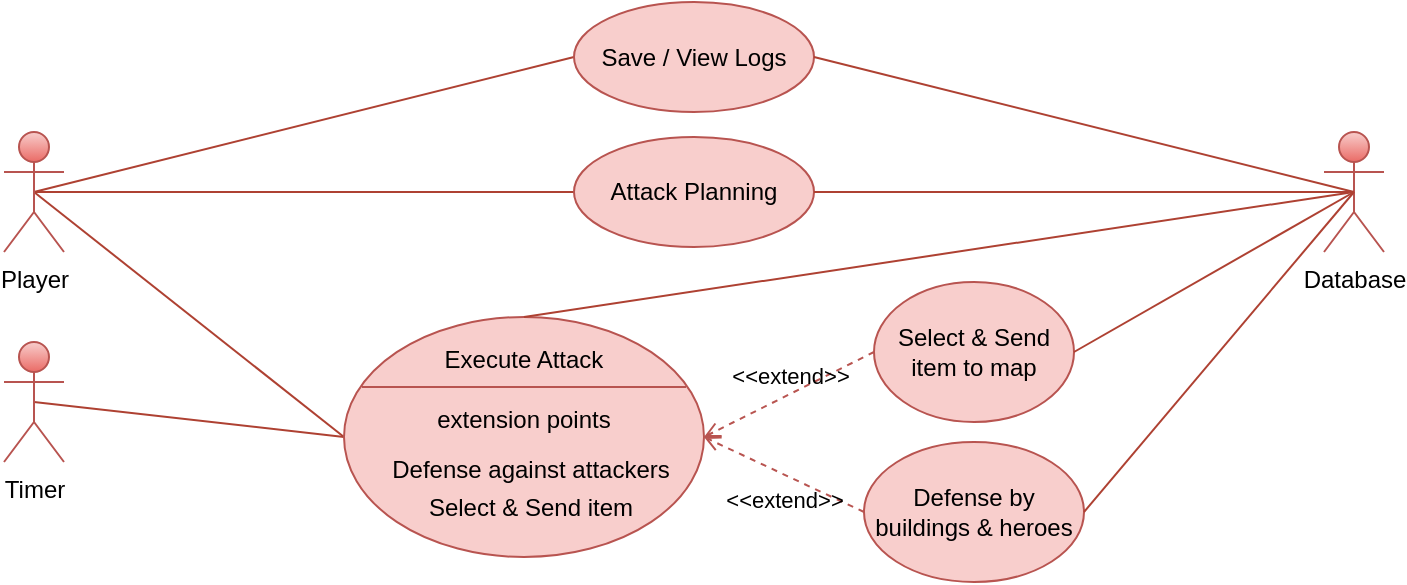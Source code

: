 <mxfile version="24.7.17">
  <diagram name="Page-1" id="kYyko2OoJpTuPrdH3POX">
    <mxGraphModel dx="896" dy="490" grid="1" gridSize="10" guides="1" tooltips="1" connect="1" arrows="1" fold="1" page="1" pageScale="1" pageWidth="850" pageHeight="1100" math="0" shadow="0">
      <root>
        <mxCell id="0" />
        <mxCell id="1" parent="0" />
        <mxCell id="tdshcC6il_zB6_OQzxyh-19" style="edgeStyle=none;rounded=0;orthogonalLoop=1;jettySize=auto;html=1;exitX=0.5;exitY=0.5;exitDx=0;exitDy=0;exitPerimeter=0;entryX=0;entryY=0.5;entryDx=0;entryDy=0;endArrow=none;endFill=0;fillColor=#fad9d5;strokeColor=#ae4132;" edge="1" parent="1" source="CteZUeksScJLb1L3Enkv-3" target="tdshcC6il_zB6_OQzxyh-5">
          <mxGeometry relative="1" as="geometry" />
        </mxCell>
        <mxCell id="tdshcC6il_zB6_OQzxyh-20" style="edgeStyle=none;rounded=0;orthogonalLoop=1;jettySize=auto;html=1;exitX=0.5;exitY=0.5;exitDx=0;exitDy=0;exitPerimeter=0;entryX=0;entryY=0.5;entryDx=0;entryDy=0;endArrow=none;endFill=0;fillColor=#fad9d5;strokeColor=#ae4132;" edge="1" parent="1" source="CteZUeksScJLb1L3Enkv-3" target="tdshcC6il_zB6_OQzxyh-3">
          <mxGeometry relative="1" as="geometry" />
        </mxCell>
        <mxCell id="tdshcC6il_zB6_OQzxyh-21" style="edgeStyle=none;rounded=0;orthogonalLoop=1;jettySize=auto;html=1;exitX=0.5;exitY=0.5;exitDx=0;exitDy=0;exitPerimeter=0;entryX=0;entryY=0.5;entryDx=0;entryDy=0;endArrow=none;endFill=0;fillColor=#fad9d5;strokeColor=#ae4132;" edge="1" parent="1" source="CteZUeksScJLb1L3Enkv-3" target="tdshcC6il_zB6_OQzxyh-11">
          <mxGeometry relative="1" as="geometry" />
        </mxCell>
        <mxCell id="CteZUeksScJLb1L3Enkv-3" value="Player" style="shape=umlActor;verticalLabelPosition=bottom;verticalAlign=top;html=1;fillColor=#f8cecc;strokeColor=#b85450;gradientColor=#ea6b66;labelBackgroundColor=none;" parent="1" vertex="1">
          <mxGeometry x="80" y="295" width="30" height="60" as="geometry" />
        </mxCell>
        <mxCell id="CteZUeksScJLb1L3Enkv-16" value="Database" style="shape=umlActor;verticalLabelPosition=bottom;verticalAlign=top;html=1;fillColor=#f8cecc;strokeColor=#b85450;gradientColor=#ea6b66;labelBackgroundColor=none;" parent="1" vertex="1">
          <mxGeometry x="740" y="295" width="30" height="60" as="geometry" />
        </mxCell>
        <mxCell id="tdshcC6il_zB6_OQzxyh-3" value="Attack Planning" style="ellipse;whiteSpace=wrap;html=1;fillColor=#f8cecc;strokeColor=#b85450;" vertex="1" parent="1">
          <mxGeometry x="365" y="297.5" width="120" height="55" as="geometry" />
        </mxCell>
        <mxCell id="tdshcC6il_zB6_OQzxyh-5" value="Save / View&amp;nbsp;&lt;span style=&quot;background-color: initial;&quot;&gt;Logs&lt;/span&gt;" style="ellipse;whiteSpace=wrap;html=1;fillColor=#f8cecc;strokeColor=#b85450;" vertex="1" parent="1">
          <mxGeometry x="365" y="230" width="120" height="55" as="geometry" />
        </mxCell>
        <mxCell id="tdshcC6il_zB6_OQzxyh-22" style="edgeStyle=none;rounded=0;orthogonalLoop=1;jettySize=auto;html=1;exitX=0.5;exitY=0.5;exitDx=0;exitDy=0;exitPerimeter=0;entryX=0;entryY=0.5;entryDx=0;entryDy=0;endArrow=none;endFill=0;fillColor=#fad9d5;strokeColor=#ae4132;" edge="1" parent="1" source="tdshcC6il_zB6_OQzxyh-6" target="tdshcC6il_zB6_OQzxyh-11">
          <mxGeometry relative="1" as="geometry" />
        </mxCell>
        <mxCell id="tdshcC6il_zB6_OQzxyh-6" value="Timer" style="shape=umlActor;verticalLabelPosition=bottom;verticalAlign=top;html=1;fillColor=#f8cecc;strokeColor=#b85450;gradientColor=#ea6b66;labelBackgroundColor=none;" vertex="1" parent="1">
          <mxGeometry x="80" y="400" width="30" height="60" as="geometry" />
        </mxCell>
        <mxCell id="tdshcC6il_zB6_OQzxyh-8" value="Defense by buildings &amp;amp; heroes" style="ellipse;whiteSpace=wrap;html=1;fillColor=#f8cecc;strokeColor=#b85450;" vertex="1" parent="1">
          <mxGeometry x="510" y="450" width="110" height="70" as="geometry" />
        </mxCell>
        <mxCell id="tdshcC6il_zB6_OQzxyh-10" value="&amp;lt;&amp;lt;extend&amp;gt;&amp;gt;" style="html=1;verticalAlign=top;labelBackgroundColor=none;endArrow=open;endFill=0;dashed=1;rounded=0;exitX=0;exitY=0.5;exitDx=0;exitDy=0;entryX=1;entryY=0.5;entryDx=0;entryDy=0;labelPosition=center;verticalLabelPosition=bottom;align=center;fillColor=#f8cecc;strokeColor=#b85450;" edge="1" parent="1" source="tdshcC6il_zB6_OQzxyh-8" target="tdshcC6il_zB6_OQzxyh-11">
          <mxGeometry width="160" relative="1" as="geometry">
            <mxPoint x="660" y="477.5" as="sourcePoint" />
            <mxPoint x="820" y="477.5" as="targetPoint" />
          </mxGeometry>
        </mxCell>
        <mxCell id="tdshcC6il_zB6_OQzxyh-11" value="" style="shape=ellipse;container=1;horizontal=1;horizontalStack=0;resizeParent=1;resizeParentMax=0;resizeLast=0;html=1;dashed=0;collapsible=0;fillColor=#f8cecc;strokeColor=#b85450;" vertex="1" parent="1">
          <mxGeometry x="250" y="387.5" width="180" height="120" as="geometry" />
        </mxCell>
        <mxCell id="tdshcC6il_zB6_OQzxyh-12" value="Execute Attack" style="html=1;align=center;verticalAlign=bottom;rotatable=0;whiteSpace=wrap;fillColor=none;strokeColor=none;" vertex="1" parent="tdshcC6il_zB6_OQzxyh-11">
          <mxGeometry width="180" height="30" as="geometry" />
        </mxCell>
        <mxCell id="tdshcC6il_zB6_OQzxyh-13" value="" style="line;strokeWidth=1;fillColor=#f8cecc;rotatable=0;labelPosition=right;points=[];portConstraint=eastwest;dashed=0;resizeWidth=1;strokeColor=#b85450;" vertex="1" parent="tdshcC6il_zB6_OQzxyh-11">
          <mxGeometry x="9" y="30" width="162" height="10" as="geometry" />
        </mxCell>
        <mxCell id="tdshcC6il_zB6_OQzxyh-14" value="extension points" style="text;html=1;align=center;verticalAlign=bottom;rotatable=0;fillColor=none;whiteSpace=wrap;" vertex="1" parent="tdshcC6il_zB6_OQzxyh-11">
          <mxGeometry y="30" width="180" height="30" as="geometry" />
        </mxCell>
        <mxCell id="tdshcC6il_zB6_OQzxyh-15" value="&lt;div&gt;Defense against attackers&lt;/div&gt;&lt;div style=&quot;font-size: 4px;&quot;&gt;&lt;br&gt;&lt;/div&gt;&lt;div&gt;&lt;span style=&quot;background-color: initial;&quot;&gt;Select &amp;amp; Send&lt;/span&gt;&amp;nbsp;item&lt;br&gt;&lt;/div&gt;" style="text;html=1;align=center;verticalAlign=middle;rotatable=0;spacingLeft=25;fillColor=none;whiteSpace=wrap;" vertex="1" parent="tdshcC6il_zB6_OQzxyh-11">
          <mxGeometry x="-9" y="70" width="180" height="30" as="geometry" />
        </mxCell>
        <mxCell id="tdshcC6il_zB6_OQzxyh-16" value="Select &amp;amp; Send item to map" style="ellipse;whiteSpace=wrap;html=1;fillColor=#f8cecc;strokeColor=#b85450;" vertex="1" parent="1">
          <mxGeometry x="515" y="370" width="100" height="70" as="geometry" />
        </mxCell>
        <mxCell id="tdshcC6il_zB6_OQzxyh-17" value="&amp;lt;&amp;lt;extend&amp;gt;&amp;gt;" style="html=1;verticalAlign=bottom;labelBackgroundColor=none;endArrow=open;endFill=0;dashed=1;rounded=0;entryX=1;entryY=0.5;entryDx=0;entryDy=0;labelPosition=center;verticalLabelPosition=top;align=center;exitX=0;exitY=0.5;exitDx=0;exitDy=0;fillColor=#f8cecc;strokeColor=#b85450;" edge="1" parent="1" source="tdshcC6il_zB6_OQzxyh-16" target="tdshcC6il_zB6_OQzxyh-11">
          <mxGeometry x="-0.0" width="160" relative="1" as="geometry">
            <mxPoint x="590" y="587.5" as="sourcePoint" />
            <mxPoint x="630" y="517.5" as="targetPoint" />
            <mxPoint as="offset" />
          </mxGeometry>
        </mxCell>
        <mxCell id="tdshcC6il_zB6_OQzxyh-23" style="edgeStyle=none;rounded=0;orthogonalLoop=1;jettySize=auto;html=1;exitX=1;exitY=0.5;exitDx=0;exitDy=0;entryX=0.5;entryY=0.5;entryDx=0;entryDy=0;entryPerimeter=0;endArrow=none;endFill=0;fillColor=#fad9d5;strokeColor=#ae4132;" edge="1" parent="1" source="tdshcC6il_zB6_OQzxyh-5" target="CteZUeksScJLb1L3Enkv-16">
          <mxGeometry relative="1" as="geometry" />
        </mxCell>
        <mxCell id="tdshcC6il_zB6_OQzxyh-24" style="edgeStyle=none;rounded=0;orthogonalLoop=1;jettySize=auto;html=1;exitX=1;exitY=0.5;exitDx=0;exitDy=0;entryX=0.5;entryY=0.5;entryDx=0;entryDy=0;entryPerimeter=0;endArrow=none;endFill=0;fillColor=#fad9d5;strokeColor=#ae4132;" edge="1" parent="1" source="tdshcC6il_zB6_OQzxyh-3" target="CteZUeksScJLb1L3Enkv-16">
          <mxGeometry relative="1" as="geometry" />
        </mxCell>
        <mxCell id="tdshcC6il_zB6_OQzxyh-25" style="edgeStyle=none;rounded=0;orthogonalLoop=1;jettySize=auto;html=1;entryX=0.5;entryY=0.5;entryDx=0;entryDy=0;entryPerimeter=0;endArrow=none;endFill=0;fillColor=#fad9d5;strokeColor=#ae4132;exitX=0.5;exitY=0;exitDx=0;exitDy=0;" edge="1" parent="1" source="tdshcC6il_zB6_OQzxyh-11" target="CteZUeksScJLb1L3Enkv-16">
          <mxGeometry relative="1" as="geometry">
            <mxPoint x="750" y="320" as="targetPoint" />
            <mxPoint x="460" y="380" as="sourcePoint" />
          </mxGeometry>
        </mxCell>
        <mxCell id="tdshcC6il_zB6_OQzxyh-26" style="edgeStyle=none;rounded=0;orthogonalLoop=1;jettySize=auto;html=1;exitX=1;exitY=0.5;exitDx=0;exitDy=0;entryX=0.5;entryY=0.5;entryDx=0;entryDy=0;entryPerimeter=0;endArrow=none;endFill=0;fillColor=#fad9d5;strokeColor=#ae4132;" edge="1" parent="1" source="tdshcC6il_zB6_OQzxyh-8" target="CteZUeksScJLb1L3Enkv-16">
          <mxGeometry relative="1" as="geometry" />
        </mxCell>
        <mxCell id="tdshcC6il_zB6_OQzxyh-27" style="edgeStyle=none;rounded=0;orthogonalLoop=1;jettySize=auto;html=1;exitX=1;exitY=0.5;exitDx=0;exitDy=0;entryX=0.5;entryY=0.5;entryDx=0;entryDy=0;entryPerimeter=0;endArrow=none;endFill=0;fillColor=#fad9d5;strokeColor=#ae4132;" edge="1" parent="1" source="tdshcC6il_zB6_OQzxyh-16" target="CteZUeksScJLb1L3Enkv-16">
          <mxGeometry relative="1" as="geometry" />
        </mxCell>
      </root>
    </mxGraphModel>
  </diagram>
</mxfile>

